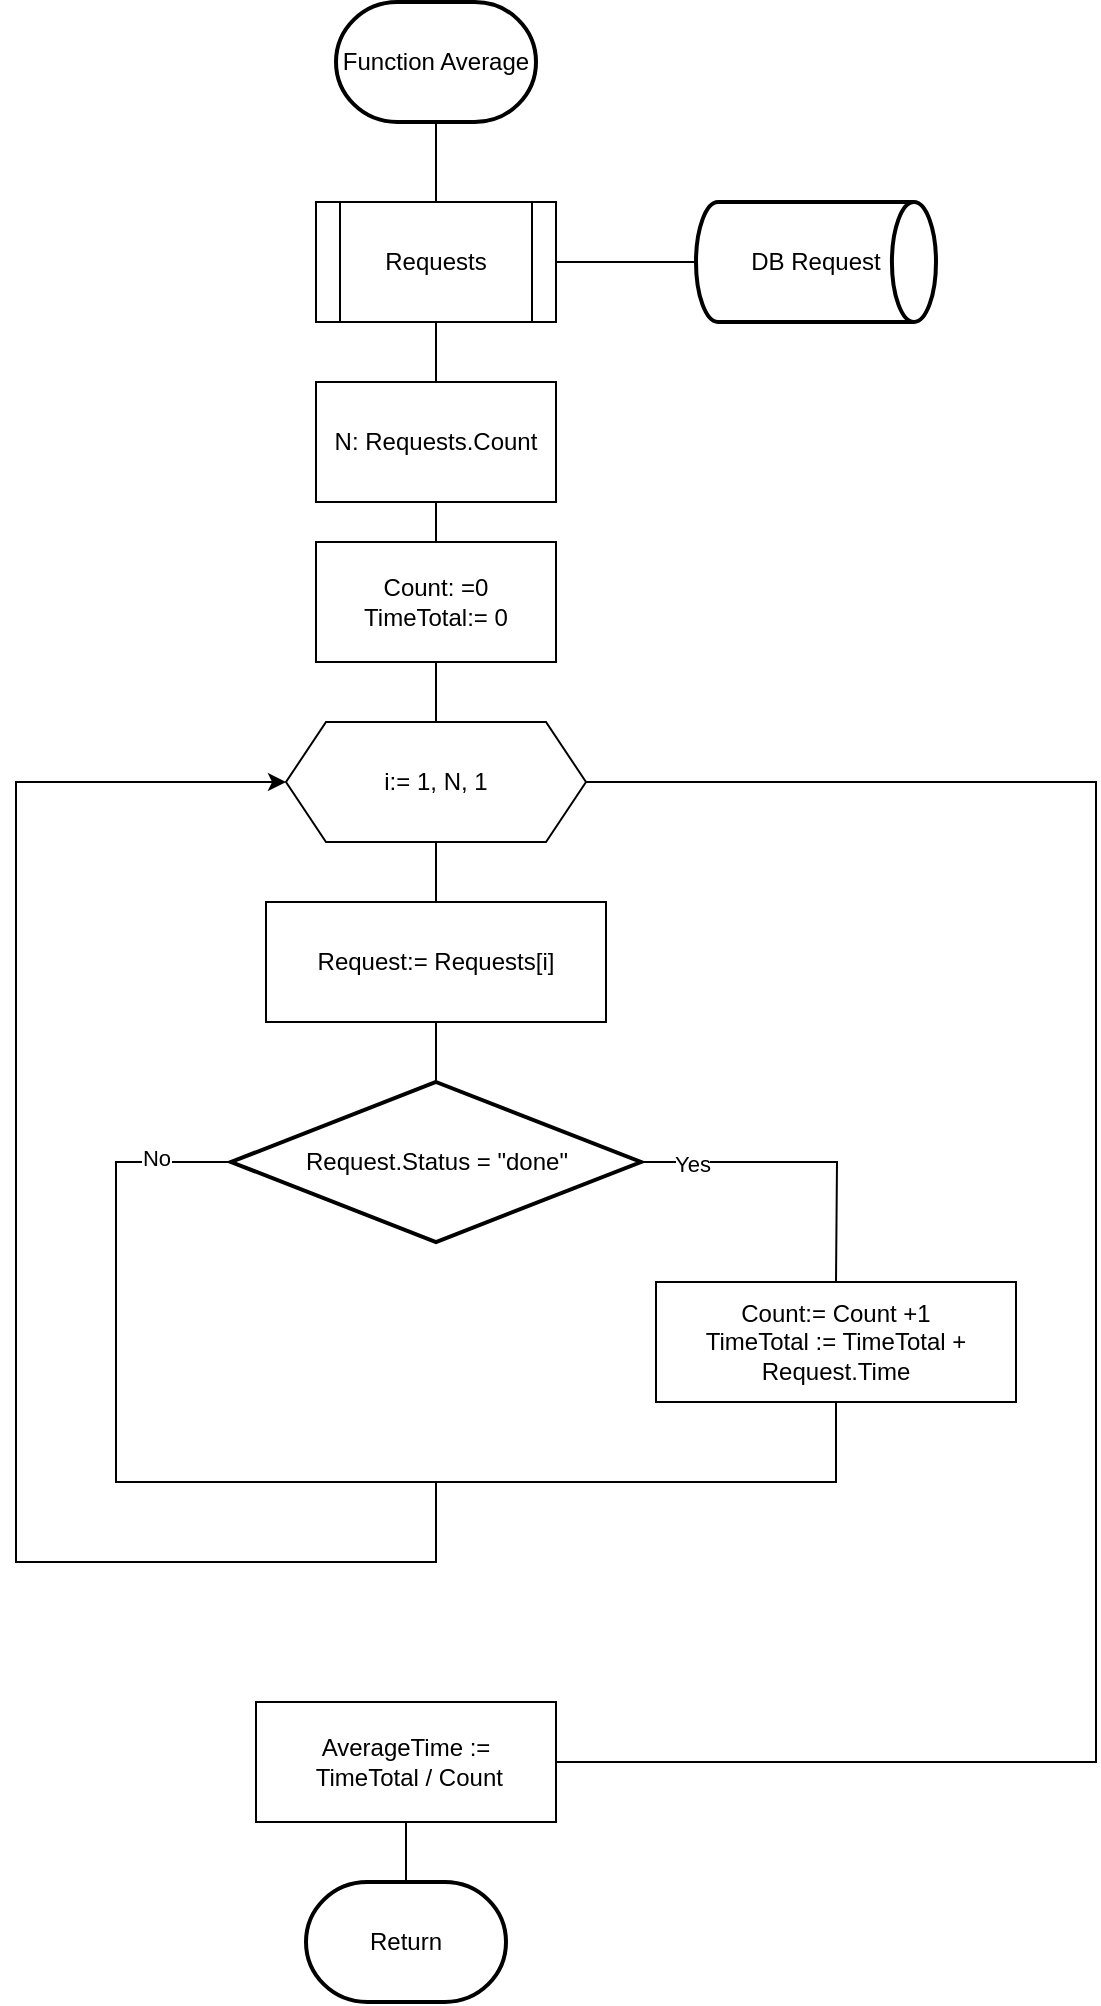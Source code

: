 <mxfile version="24.1.0" type="device">
  <diagram name="Page-1" id="7IBXnyAs4VqRhFYpzWoj">
    <mxGraphModel dx="1434" dy="836" grid="1" gridSize="10" guides="1" tooltips="1" connect="1" arrows="1" fold="1" page="1" pageScale="1" pageWidth="850" pageHeight="1100" math="0" shadow="0">
      <root>
        <mxCell id="0" />
        <mxCell id="1" parent="0" />
        <mxCell id="mCsYGJK6bvn3r_lMrf8S-4" style="edgeStyle=orthogonalEdgeStyle;rounded=0;orthogonalLoop=1;jettySize=auto;html=1;exitX=0.5;exitY=1;exitDx=0;exitDy=0;entryX=0.5;entryY=0;entryDx=0;entryDy=0;endArrow=none;endFill=0;" parent="1" source="mCsYGJK6bvn3r_lMrf8S-5" target="mCsYGJK6bvn3r_lMrf8S-9" edge="1">
          <mxGeometry relative="1" as="geometry" />
        </mxCell>
        <mxCell id="mCsYGJK6bvn3r_lMrf8S-5" value="Requests" style="shape=process;whiteSpace=wrap;html=1;backgroundOutline=1;" parent="1" vertex="1">
          <mxGeometry x="210" y="360" width="120" height="60" as="geometry" />
        </mxCell>
        <mxCell id="mCsYGJK6bvn3r_lMrf8S-8" style="edgeStyle=orthogonalEdgeStyle;rounded=0;orthogonalLoop=1;jettySize=auto;html=1;exitX=0.5;exitY=1;exitDx=0;exitDy=0;endArrow=none;endFill=0;" parent="1" source="mCsYGJK6bvn3r_lMrf8S-9" target="mCsYGJK6bvn3r_lMrf8S-11" edge="1">
          <mxGeometry relative="1" as="geometry" />
        </mxCell>
        <mxCell id="mCsYGJK6bvn3r_lMrf8S-9" value="N: Requests.Count" style="rounded=0;whiteSpace=wrap;html=1;" parent="1" vertex="1">
          <mxGeometry x="210" y="450" width="120" height="60" as="geometry" />
        </mxCell>
        <mxCell id="mCsYGJK6bvn3r_lMrf8S-10" style="edgeStyle=orthogonalEdgeStyle;rounded=0;orthogonalLoop=1;jettySize=auto;html=1;exitX=0.5;exitY=1;exitDx=0;exitDy=0;endArrow=none;endFill=0;" parent="1" source="mCsYGJK6bvn3r_lMrf8S-11" target="mCsYGJK6bvn3r_lMrf8S-13" edge="1">
          <mxGeometry relative="1" as="geometry" />
        </mxCell>
        <mxCell id="mCsYGJK6bvn3r_lMrf8S-11" value="Count: =0&lt;br&gt;TimeTotal:= 0" style="rounded=0;whiteSpace=wrap;html=1;" parent="1" vertex="1">
          <mxGeometry x="210" y="530" width="120" height="60" as="geometry" />
        </mxCell>
        <mxCell id="mCsYGJK6bvn3r_lMrf8S-12" style="edgeStyle=orthogonalEdgeStyle;rounded=0;orthogonalLoop=1;jettySize=auto;html=1;entryX=0.5;entryY=0;entryDx=0;entryDy=0;endArrow=none;endFill=0;" parent="1" source="mCsYGJK6bvn3r_lMrf8S-13" target="mCsYGJK6bvn3r_lMrf8S-14" edge="1">
          <mxGeometry relative="1" as="geometry" />
        </mxCell>
        <mxCell id="mCsYGJK6bvn3r_lMrf8S-13" value="i:= 1, N, 1" style="shape=hexagon;perimeter=hexagonPerimeter2;whiteSpace=wrap;html=1;fixedSize=1;" parent="1" vertex="1">
          <mxGeometry x="195" y="620" width="150" height="60" as="geometry" />
        </mxCell>
        <mxCell id="mCsYGJK6bvn3r_lMrf8S-14" value="Request:= Requests[i]" style="rounded=0;whiteSpace=wrap;html=1;" parent="1" vertex="1">
          <mxGeometry x="185" y="710" width="170" height="60" as="geometry" />
        </mxCell>
        <mxCell id="mCsYGJK6bvn3r_lMrf8S-15" value="Count:= Count +1&lt;br&gt;TimeTotal := TimeTotal + Request.Time" style="rounded=0;whiteSpace=wrap;html=1;" parent="1" vertex="1">
          <mxGeometry x="380" y="900" width="180" height="60" as="geometry" />
        </mxCell>
        <mxCell id="mCsYGJK6bvn3r_lMrf8S-16" style="edgeStyle=orthogonalEdgeStyle;rounded=0;orthogonalLoop=1;jettySize=auto;html=1;exitX=1;exitY=0.5;exitDx=0;exitDy=0;exitPerimeter=0;endArrow=none;endFill=0;" parent="1" source="mCsYGJK6bvn3r_lMrf8S-17" edge="1">
          <mxGeometry relative="1" as="geometry">
            <mxPoint x="470" y="900" as="targetPoint" />
          </mxGeometry>
        </mxCell>
        <mxCell id="3Jc9s3D_iRNrNSQK-cdy-5" value="Yes" style="edgeLabel;html=1;align=center;verticalAlign=middle;resizable=0;points=[];" parent="mCsYGJK6bvn3r_lMrf8S-16" vertex="1" connectable="0">
          <mxGeometry x="-0.69" y="-1" relative="1" as="geometry">
            <mxPoint x="1" as="offset" />
          </mxGeometry>
        </mxCell>
        <mxCell id="mCsYGJK6bvn3r_lMrf8S-17" value="Request.Status = &quot;done&quot;" style="strokeWidth=2;html=1;shape=mxgraph.flowchart.decision;whiteSpace=wrap;" parent="1" vertex="1">
          <mxGeometry x="167.5" y="800" width="205" height="80" as="geometry" />
        </mxCell>
        <mxCell id="mCsYGJK6bvn3r_lMrf8S-20" value="" style="endArrow=none;html=1;rounded=0;entryX=0;entryY=0.5;entryDx=0;entryDy=0;entryPerimeter=0;exitX=0.5;exitY=1;exitDx=0;exitDy=0;" parent="1" target="mCsYGJK6bvn3r_lMrf8S-17" edge="1">
          <mxGeometry width="50" height="50" relative="1" as="geometry">
            <mxPoint x="470" y="960" as="sourcePoint" />
            <mxPoint x="470" y="890" as="targetPoint" />
            <Array as="points">
              <mxPoint x="470" y="1000" />
              <mxPoint x="290" y="1000" />
              <mxPoint x="110" y="1000" />
              <mxPoint x="110" y="920" />
              <mxPoint x="110" y="840" />
            </Array>
          </mxGeometry>
        </mxCell>
        <mxCell id="3Jc9s3D_iRNrNSQK-cdy-4" value="No" style="edgeLabel;html=1;align=center;verticalAlign=middle;resizable=0;points=[];" parent="mCsYGJK6bvn3r_lMrf8S-20" vertex="1" connectable="0">
          <mxGeometry x="0.878" y="2" relative="1" as="geometry">
            <mxPoint as="offset" />
          </mxGeometry>
        </mxCell>
        <mxCell id="mCsYGJK6bvn3r_lMrf8S-21" value="" style="endArrow=classic;html=1;rounded=0;entryX=0;entryY=0.5;entryDx=0;entryDy=0;" parent="1" target="mCsYGJK6bvn3r_lMrf8S-13" edge="1">
          <mxGeometry width="50" height="50" relative="1" as="geometry">
            <mxPoint x="270" y="1000" as="sourcePoint" />
            <mxPoint x="450" y="830" as="targetPoint" />
            <Array as="points">
              <mxPoint x="270" y="1040" />
              <mxPoint x="60" y="1040" />
              <mxPoint x="60" y="840" />
              <mxPoint x="60" y="650" />
            </Array>
          </mxGeometry>
        </mxCell>
        <mxCell id="mCsYGJK6bvn3r_lMrf8S-22" style="edgeStyle=orthogonalEdgeStyle;rounded=0;orthogonalLoop=1;jettySize=auto;html=1;entryX=0.5;entryY=0;entryDx=0;entryDy=0;entryPerimeter=0;endArrow=none;endFill=0;" parent="1" source="mCsYGJK6bvn3r_lMrf8S-14" target="mCsYGJK6bvn3r_lMrf8S-17" edge="1">
          <mxGeometry relative="1" as="geometry" />
        </mxCell>
        <mxCell id="mCsYGJK6bvn3r_lMrf8S-24" value="" style="endArrow=none;html=1;rounded=0;exitX=1;exitY=0.5;exitDx=0;exitDy=0;entryX=1;entryY=0.5;entryDx=0;entryDy=0;endFill=0;" parent="1" source="mCsYGJK6bvn3r_lMrf8S-13" edge="1">
          <mxGeometry width="50" height="50" relative="1" as="geometry">
            <mxPoint x="400" y="880" as="sourcePoint" />
            <mxPoint x="330" y="1140" as="targetPoint" />
            <Array as="points">
              <mxPoint x="600" y="650" />
              <mxPoint x="600" y="900" />
              <mxPoint x="600" y="1140" />
            </Array>
          </mxGeometry>
        </mxCell>
        <mxCell id="3Jc9s3D_iRNrNSQK-cdy-7" style="edgeStyle=orthogonalEdgeStyle;rounded=0;orthogonalLoop=1;jettySize=auto;html=1;endArrow=none;endFill=0;" parent="1" source="mCsYGJK6bvn3r_lMrf8S-25" target="3Jc9s3D_iRNrNSQK-cdy-6" edge="1">
          <mxGeometry relative="1" as="geometry" />
        </mxCell>
        <mxCell id="mCsYGJK6bvn3r_lMrf8S-25" value="AverageTime :=&lt;div&gt;&amp;nbsp;TimeTotal / Count&lt;/div&gt;" style="rounded=0;whiteSpace=wrap;html=1;" parent="1" vertex="1">
          <mxGeometry x="180" y="1110" width="150" height="60" as="geometry" />
        </mxCell>
        <mxCell id="3Jc9s3D_iRNrNSQK-cdy-3" style="edgeStyle=orthogonalEdgeStyle;rounded=0;orthogonalLoop=1;jettySize=auto;html=1;entryX=0.5;entryY=0;entryDx=0;entryDy=0;endArrow=none;endFill=0;" parent="1" source="3Jc9s3D_iRNrNSQK-cdy-1" target="mCsYGJK6bvn3r_lMrf8S-5" edge="1">
          <mxGeometry relative="1" as="geometry" />
        </mxCell>
        <mxCell id="3Jc9s3D_iRNrNSQK-cdy-1" value="Function Average" style="strokeWidth=2;html=1;shape=mxgraph.flowchart.terminator;whiteSpace=wrap;" parent="1" vertex="1">
          <mxGeometry x="220" y="260" width="100" height="60" as="geometry" />
        </mxCell>
        <mxCell id="3Jc9s3D_iRNrNSQK-cdy-8" style="edgeStyle=orthogonalEdgeStyle;rounded=0;orthogonalLoop=1;jettySize=auto;html=1;endArrow=none;endFill=0;" parent="1" source="3Jc9s3D_iRNrNSQK-cdy-2" target="mCsYGJK6bvn3r_lMrf8S-5" edge="1">
          <mxGeometry relative="1" as="geometry" />
        </mxCell>
        <mxCell id="3Jc9s3D_iRNrNSQK-cdy-2" value="DB Request" style="strokeWidth=2;html=1;shape=mxgraph.flowchart.direct_data;whiteSpace=wrap;" parent="1" vertex="1">
          <mxGeometry x="400" y="360" width="120" height="60" as="geometry" />
        </mxCell>
        <mxCell id="3Jc9s3D_iRNrNSQK-cdy-6" value="Return" style="strokeWidth=2;html=1;shape=mxgraph.flowchart.terminator;whiteSpace=wrap;" parent="1" vertex="1">
          <mxGeometry x="205" y="1200" width="100" height="60" as="geometry" />
        </mxCell>
      </root>
    </mxGraphModel>
  </diagram>
</mxfile>
